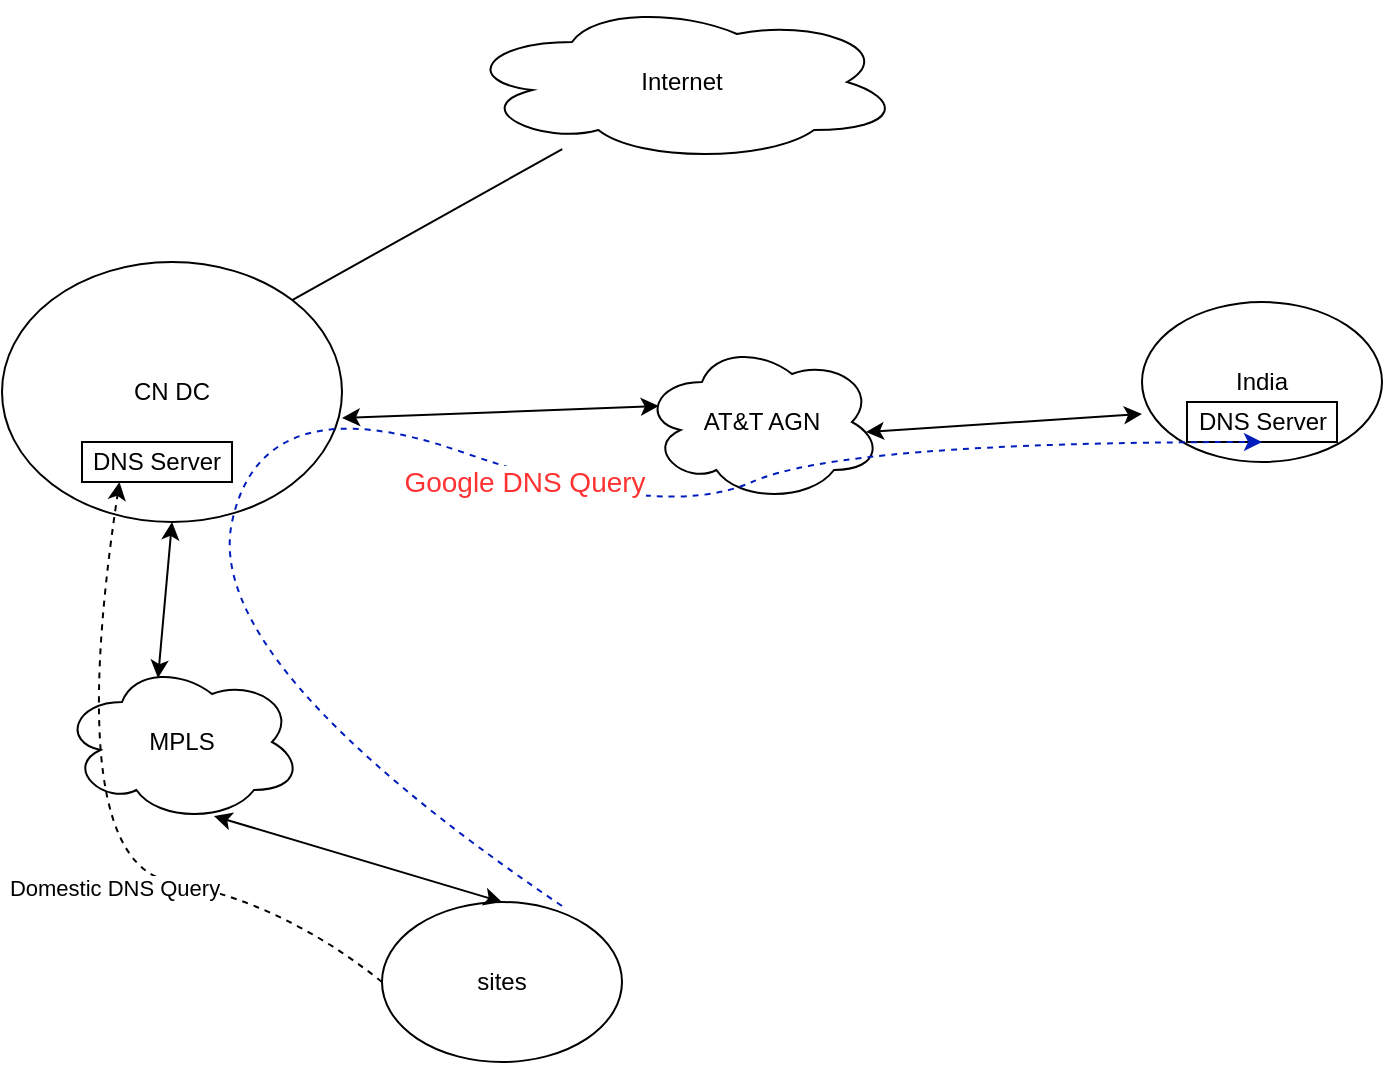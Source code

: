 <mxfile version="17.4.3" type="github">
  <diagram id="Or_pD1mzWfAnwg1juJdv" name="Page-1">
    <mxGraphModel dx="897" dy="561" grid="1" gridSize="10" guides="1" tooltips="1" connect="1" arrows="1" fold="1" page="1" pageScale="1" pageWidth="1169" pageHeight="827" math="0" shadow="0">
      <root>
        <mxCell id="0" />
        <mxCell id="1" parent="0" />
        <mxCell id="0rFzeYIw-L_O-WRSm_Ry-1" value="CN DC" style="ellipse;whiteSpace=wrap;html=1;" parent="1" vertex="1">
          <mxGeometry x="60" y="190" width="170" height="130" as="geometry" />
        </mxCell>
        <mxCell id="0rFzeYIw-L_O-WRSm_Ry-2" value="India" style="ellipse;whiteSpace=wrap;html=1;" parent="1" vertex="1">
          <mxGeometry x="630" y="210" width="120" height="80" as="geometry" />
        </mxCell>
        <mxCell id="0rFzeYIw-L_O-WRSm_Ry-3" value="sites" style="ellipse;whiteSpace=wrap;html=1;" parent="1" vertex="1">
          <mxGeometry x="250" y="510" width="120" height="80" as="geometry" />
        </mxCell>
        <mxCell id="0rFzeYIw-L_O-WRSm_Ry-4" value="AT&amp;amp;T AGN" style="ellipse;shape=cloud;whiteSpace=wrap;html=1;" parent="1" vertex="1">
          <mxGeometry x="380" y="230" width="120" height="80" as="geometry" />
        </mxCell>
        <mxCell id="0rFzeYIw-L_O-WRSm_Ry-5" value="" style="endArrow=classic;startArrow=classic;html=1;rounded=0;exitX=0.5;exitY=1;exitDx=0;exitDy=0;entryX=0.4;entryY=0.1;entryDx=0;entryDy=0;entryPerimeter=0;" parent="1" source="0rFzeYIw-L_O-WRSm_Ry-1" target="N0NvJ6Z7XtJCUqUOk7vA-5" edge="1">
          <mxGeometry width="50" height="50" relative="1" as="geometry">
            <mxPoint x="270" y="300" as="sourcePoint" />
            <mxPoint x="320" y="250" as="targetPoint" />
          </mxGeometry>
        </mxCell>
        <mxCell id="0rFzeYIw-L_O-WRSm_Ry-6" value="" style="endArrow=classic;startArrow=classic;html=1;rounded=0;entryX=0;entryY=0.7;entryDx=0;entryDy=0;entryPerimeter=0;exitX=0.933;exitY=0.563;exitDx=0;exitDy=0;exitPerimeter=0;" parent="1" source="0rFzeYIw-L_O-WRSm_Ry-4" target="0rFzeYIw-L_O-WRSm_Ry-2" edge="1">
          <mxGeometry width="50" height="50" relative="1" as="geometry">
            <mxPoint x="550" y="320" as="sourcePoint" />
            <mxPoint x="600" y="270" as="targetPoint" />
          </mxGeometry>
        </mxCell>
        <mxCell id="0rFzeYIw-L_O-WRSm_Ry-7" value="" style="endArrow=classic;startArrow=classic;html=1;rounded=0;exitX=0.5;exitY=0;exitDx=0;exitDy=0;entryX=0.633;entryY=0.963;entryDx=0;entryDy=0;entryPerimeter=0;" parent="1" source="0rFzeYIw-L_O-WRSm_Ry-3" target="N0NvJ6Z7XtJCUqUOk7vA-5" edge="1">
          <mxGeometry width="50" height="50" relative="1" as="geometry">
            <mxPoint x="410" y="410" as="sourcePoint" />
            <mxPoint x="460" y="360" as="targetPoint" />
          </mxGeometry>
        </mxCell>
        <mxCell id="N0NvJ6Z7XtJCUqUOk7vA-1" value="DNS Server" style="rounded=0;whiteSpace=wrap;html=1;" vertex="1" parent="1">
          <mxGeometry x="100" y="280" width="75" height="20" as="geometry" />
        </mxCell>
        <mxCell id="N0NvJ6Z7XtJCUqUOk7vA-3" value="" style="endArrow=none;html=1;rounded=0;exitX=1;exitY=0;exitDx=0;exitDy=0;" edge="1" parent="1" source="0rFzeYIw-L_O-WRSm_Ry-1" target="N0NvJ6Z7XtJCUqUOk7vA-4">
          <mxGeometry width="50" height="50" relative="1" as="geometry">
            <mxPoint x="450" y="350" as="sourcePoint" />
            <mxPoint x="500" y="300" as="targetPoint" />
          </mxGeometry>
        </mxCell>
        <mxCell id="N0NvJ6Z7XtJCUqUOk7vA-4" value="Internet" style="ellipse;shape=cloud;whiteSpace=wrap;html=1;" vertex="1" parent="1">
          <mxGeometry x="290" y="60" width="220" height="80" as="geometry" />
        </mxCell>
        <mxCell id="N0NvJ6Z7XtJCUqUOk7vA-5" value="MPLS" style="ellipse;shape=cloud;whiteSpace=wrap;html=1;" vertex="1" parent="1">
          <mxGeometry x="90" y="390" width="120" height="80" as="geometry" />
        </mxCell>
        <mxCell id="N0NvJ6Z7XtJCUqUOk7vA-6" value="" style="curved=1;endArrow=classic;html=1;rounded=0;entryX=0.25;entryY=1;entryDx=0;entryDy=0;exitX=0;exitY=0.5;exitDx=0;exitDy=0;dashed=1;" edge="1" parent="1" source="0rFzeYIw-L_O-WRSm_Ry-3" target="N0NvJ6Z7XtJCUqUOk7vA-1">
          <mxGeometry width="50" height="50" relative="1" as="geometry">
            <mxPoint x="590" y="450" as="sourcePoint" />
            <mxPoint x="500" y="330" as="targetPoint" />
            <Array as="points">
              <mxPoint x="200" y="510" />
              <mxPoint x="90" y="490" />
            </Array>
          </mxGeometry>
        </mxCell>
        <mxCell id="N0NvJ6Z7XtJCUqUOk7vA-10" value="Domestic DNS Query" style="edgeLabel;html=1;align=center;verticalAlign=middle;resizable=0;points=[];" vertex="1" connectable="0" parent="N0NvJ6Z7XtJCUqUOk7vA-6">
          <mxGeometry x="-0.348" y="-5" relative="1" as="geometry">
            <mxPoint x="-30" y="8" as="offset" />
          </mxGeometry>
        </mxCell>
        <mxCell id="N0NvJ6Z7XtJCUqUOk7vA-7" value="" style="endArrow=classic;startArrow=classic;html=1;rounded=0;entryX=0.07;entryY=0.4;entryDx=0;entryDy=0;entryPerimeter=0;exitX=1;exitY=0.6;exitDx=0;exitDy=0;exitPerimeter=0;" edge="1" parent="1" source="0rFzeYIw-L_O-WRSm_Ry-1" target="0rFzeYIw-L_O-WRSm_Ry-4">
          <mxGeometry width="50" height="50" relative="1" as="geometry">
            <mxPoint x="210.0" y="274.52" as="sourcePoint" />
            <mxPoint x="378.04" y="265.48" as="targetPoint" />
          </mxGeometry>
        </mxCell>
        <mxCell id="N0NvJ6Z7XtJCUqUOk7vA-8" value="DNS Server" style="rounded=0;whiteSpace=wrap;html=1;" vertex="1" parent="1">
          <mxGeometry x="652.5" y="260" width="75" height="20" as="geometry" />
        </mxCell>
        <mxCell id="N0NvJ6Z7XtJCUqUOk7vA-9" value="" style="curved=1;endArrow=classic;html=1;rounded=0;exitX=0.75;exitY=0.025;exitDx=0;exitDy=0;exitPerimeter=0;entryX=0.5;entryY=1;entryDx=0;entryDy=0;fillColor=#0050ef;strokeColor=#001DBC;dashed=1;" edge="1" parent="1" source="0rFzeYIw-L_O-WRSm_Ry-3" target="N0NvJ6Z7XtJCUqUOk7vA-8">
          <mxGeometry width="50" height="50" relative="1" as="geometry">
            <mxPoint x="450" y="380" as="sourcePoint" />
            <mxPoint x="500" y="330" as="targetPoint" />
            <Array as="points">
              <mxPoint x="160" y="390" />
              <mxPoint x="190" y="250" />
              <mxPoint x="390" y="320" />
              <mxPoint x="480" y="280" />
            </Array>
          </mxGeometry>
        </mxCell>
        <mxCell id="N0NvJ6Z7XtJCUqUOk7vA-11" value="&lt;font color=&quot;#FF3333&quot;&gt;Google DNS Query&lt;/font&gt;" style="edgeLabel;html=1;align=center;verticalAlign=middle;resizable=0;points=[];fontSize=14;fontColor=#FFB570;" vertex="1" connectable="0" parent="N0NvJ6Z7XtJCUqUOk7vA-9">
          <mxGeometry x="0.28" y="10" relative="1" as="geometry">
            <mxPoint x="-65" y="-8" as="offset" />
          </mxGeometry>
        </mxCell>
      </root>
    </mxGraphModel>
  </diagram>
</mxfile>
